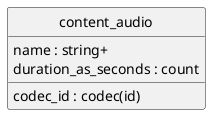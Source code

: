 @startuml uml
skinparam monochrome true
skinparam linetype ortho
hide circle

entity content_audio {
  name : string+
  codec_id : codec(id)
  duration_as_seconds : count
}

@enduml
